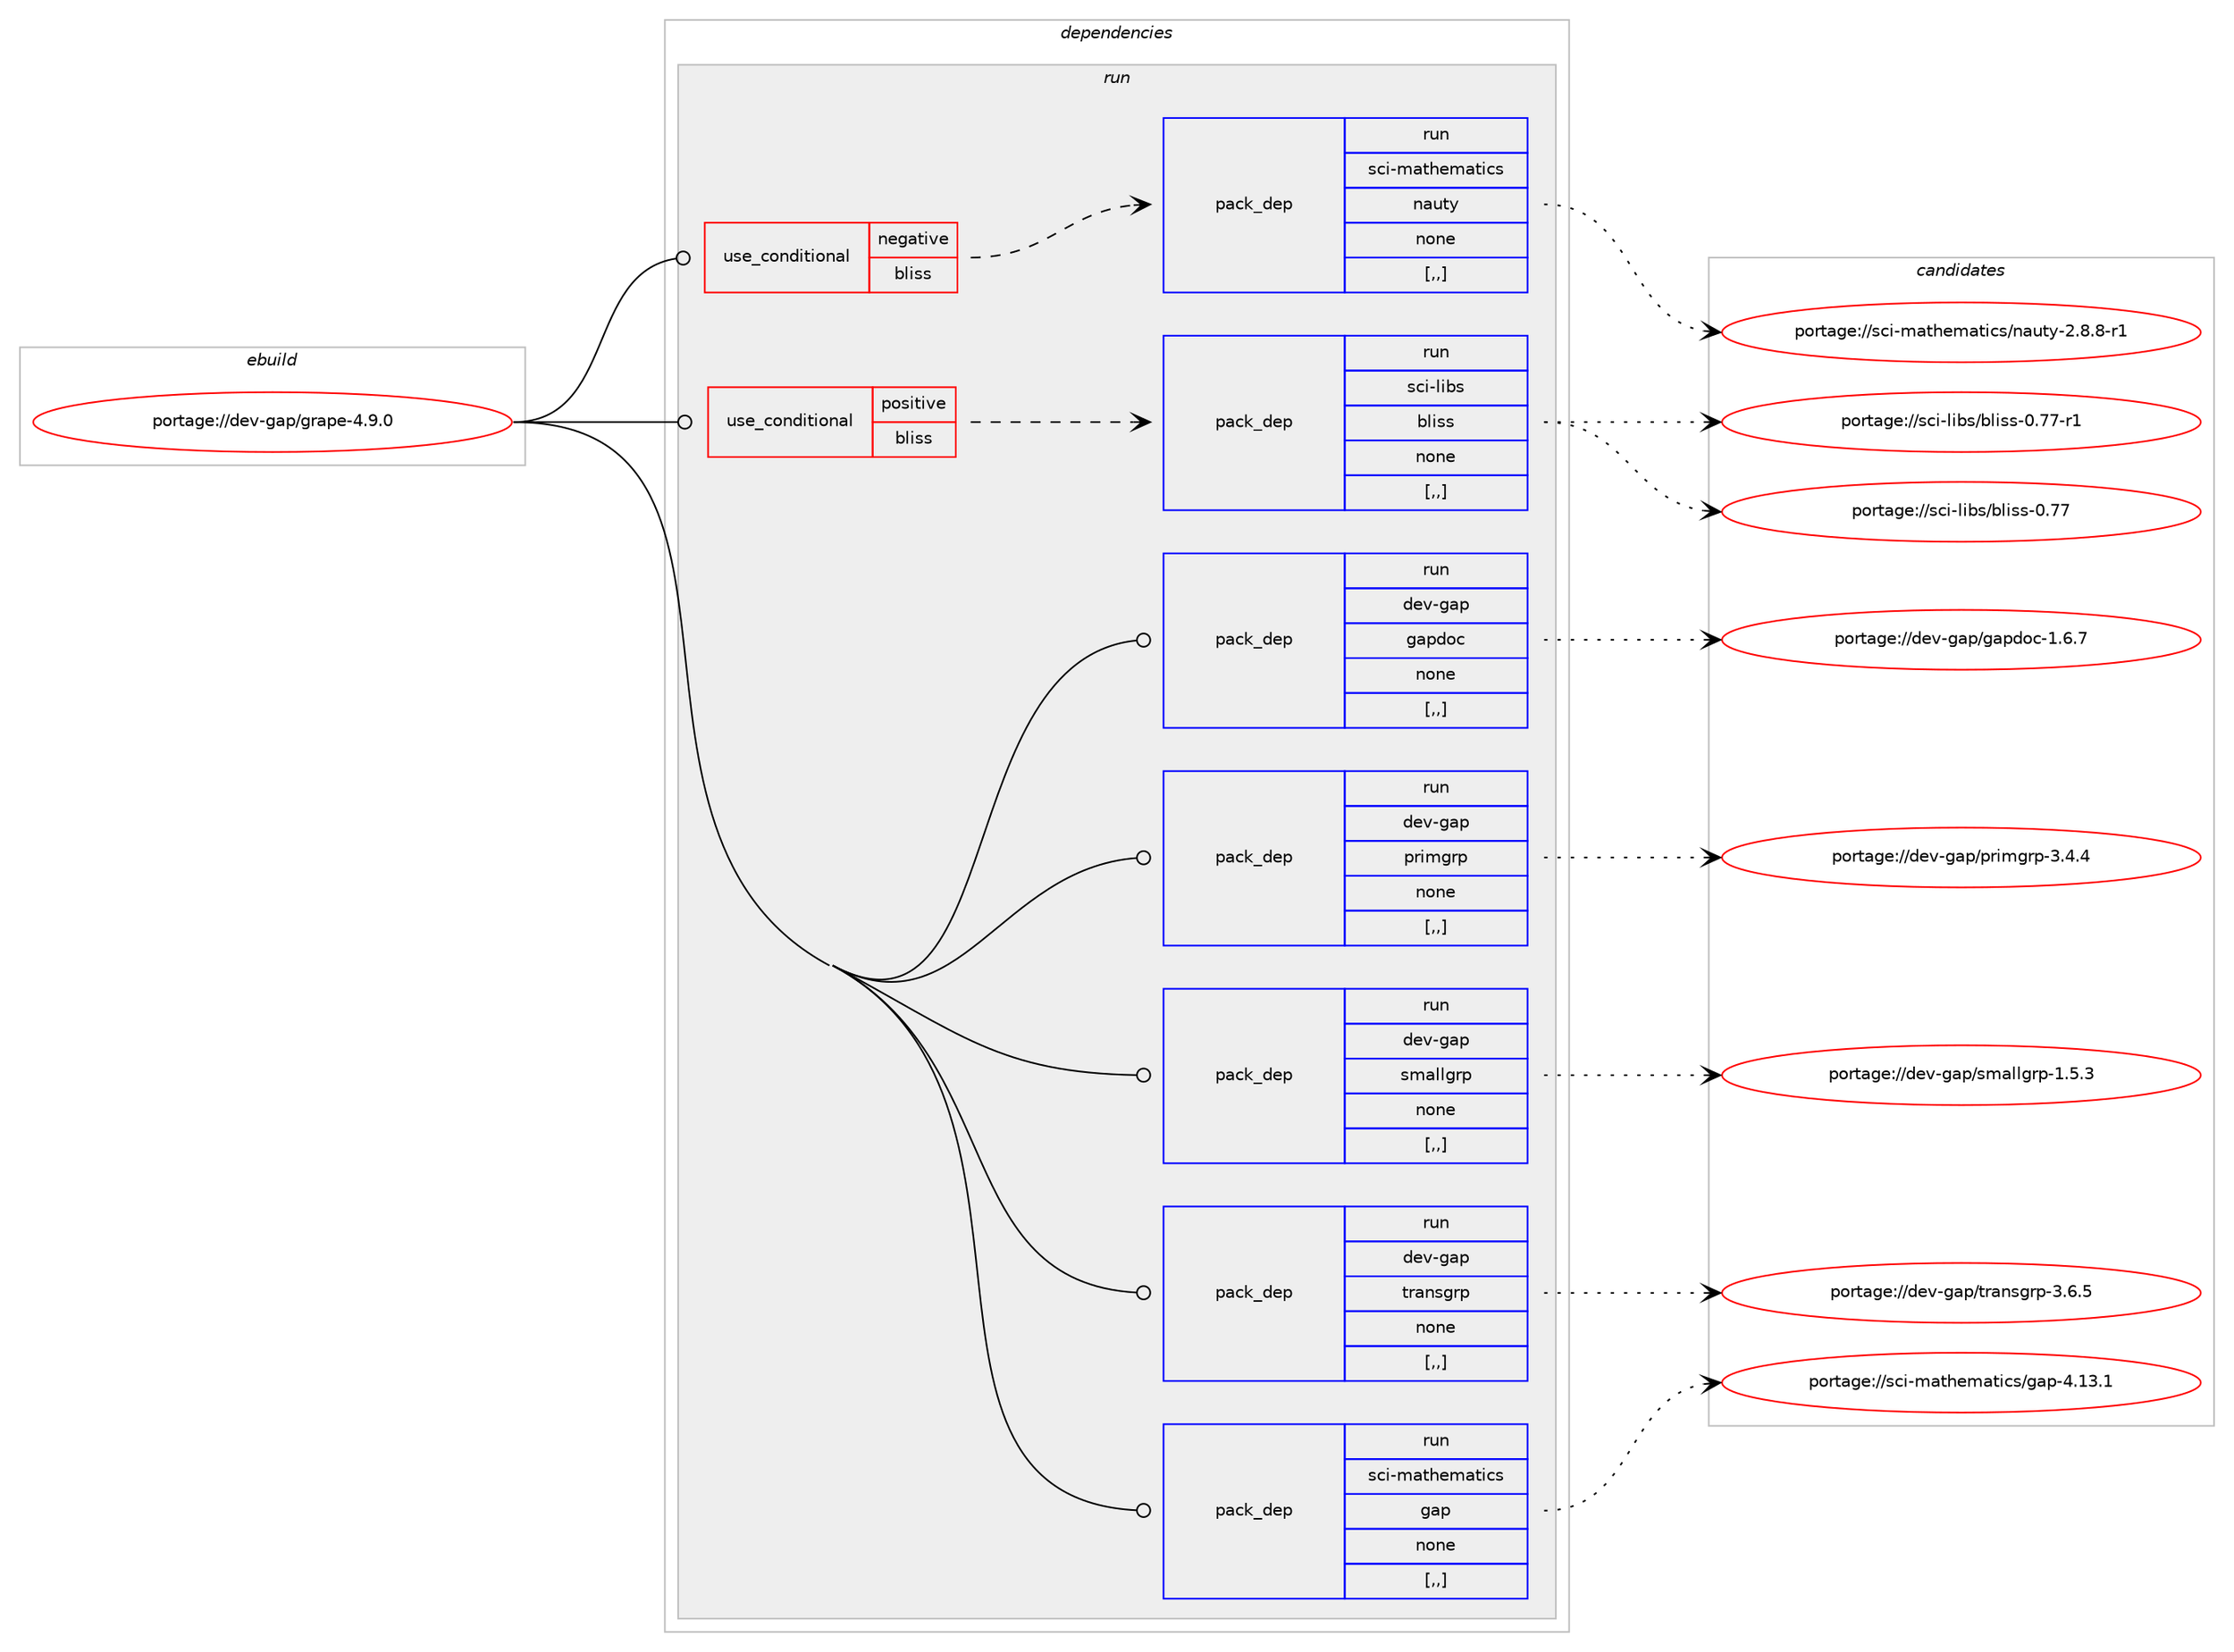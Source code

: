 digraph prolog {

# *************
# Graph options
# *************

newrank=true;
concentrate=true;
compound=true;
graph [rankdir=LR,fontname=Helvetica,fontsize=10,ranksep=1.5];#, ranksep=2.5, nodesep=0.2];
edge  [arrowhead=vee];
node  [fontname=Helvetica,fontsize=10];

# **********
# The ebuild
# **********

subgraph cluster_leftcol {
color=gray;
label=<<i>ebuild</i>>;
id [label="portage://dev-gap/grape-4.9.0", color=red, width=4, href="../dev-gap/grape-4.9.0.svg"];
}

# ****************
# The dependencies
# ****************

subgraph cluster_midcol {
color=gray;
label=<<i>dependencies</i>>;
subgraph cluster_compile {
fillcolor="#eeeeee";
style=filled;
label=<<i>compile</i>>;
}
subgraph cluster_compileandrun {
fillcolor="#eeeeee";
style=filled;
label=<<i>compile and run</i>>;
}
subgraph cluster_run {
fillcolor="#eeeeee";
style=filled;
label=<<i>run</i>>;
subgraph cond20027 {
dependency76035 [label=<<TABLE BORDER="0" CELLBORDER="1" CELLSPACING="0" CELLPADDING="4"><TR><TD ROWSPAN="3" CELLPADDING="10">use_conditional</TD></TR><TR><TD>negative</TD></TR><TR><TD>bliss</TD></TR></TABLE>>, shape=none, color=red];
subgraph pack55054 {
dependency76036 [label=<<TABLE BORDER="0" CELLBORDER="1" CELLSPACING="0" CELLPADDING="4" WIDTH="220"><TR><TD ROWSPAN="6" CELLPADDING="30">pack_dep</TD></TR><TR><TD WIDTH="110">run</TD></TR><TR><TD>sci-mathematics</TD></TR><TR><TD>nauty</TD></TR><TR><TD>none</TD></TR><TR><TD>[,,]</TD></TR></TABLE>>, shape=none, color=blue];
}
dependency76035:e -> dependency76036:w [weight=20,style="dashed",arrowhead="vee"];
}
id:e -> dependency76035:w [weight=20,style="solid",arrowhead="odot"];
subgraph cond20028 {
dependency76037 [label=<<TABLE BORDER="0" CELLBORDER="1" CELLSPACING="0" CELLPADDING="4"><TR><TD ROWSPAN="3" CELLPADDING="10">use_conditional</TD></TR><TR><TD>positive</TD></TR><TR><TD>bliss</TD></TR></TABLE>>, shape=none, color=red];
subgraph pack55055 {
dependency76038 [label=<<TABLE BORDER="0" CELLBORDER="1" CELLSPACING="0" CELLPADDING="4" WIDTH="220"><TR><TD ROWSPAN="6" CELLPADDING="30">pack_dep</TD></TR><TR><TD WIDTH="110">run</TD></TR><TR><TD>sci-libs</TD></TR><TR><TD>bliss</TD></TR><TR><TD>none</TD></TR><TR><TD>[,,]</TD></TR></TABLE>>, shape=none, color=blue];
}
dependency76037:e -> dependency76038:w [weight=20,style="dashed",arrowhead="vee"];
}
id:e -> dependency76037:w [weight=20,style="solid",arrowhead="odot"];
subgraph pack55056 {
dependency76039 [label=<<TABLE BORDER="0" CELLBORDER="1" CELLSPACING="0" CELLPADDING="4" WIDTH="220"><TR><TD ROWSPAN="6" CELLPADDING="30">pack_dep</TD></TR><TR><TD WIDTH="110">run</TD></TR><TR><TD>dev-gap</TD></TR><TR><TD>gapdoc</TD></TR><TR><TD>none</TD></TR><TR><TD>[,,]</TD></TR></TABLE>>, shape=none, color=blue];
}
id:e -> dependency76039:w [weight=20,style="solid",arrowhead="odot"];
subgraph pack55057 {
dependency76040 [label=<<TABLE BORDER="0" CELLBORDER="1" CELLSPACING="0" CELLPADDING="4" WIDTH="220"><TR><TD ROWSPAN="6" CELLPADDING="30">pack_dep</TD></TR><TR><TD WIDTH="110">run</TD></TR><TR><TD>dev-gap</TD></TR><TR><TD>primgrp</TD></TR><TR><TD>none</TD></TR><TR><TD>[,,]</TD></TR></TABLE>>, shape=none, color=blue];
}
id:e -> dependency76040:w [weight=20,style="solid",arrowhead="odot"];
subgraph pack55058 {
dependency76041 [label=<<TABLE BORDER="0" CELLBORDER="1" CELLSPACING="0" CELLPADDING="4" WIDTH="220"><TR><TD ROWSPAN="6" CELLPADDING="30">pack_dep</TD></TR><TR><TD WIDTH="110">run</TD></TR><TR><TD>dev-gap</TD></TR><TR><TD>smallgrp</TD></TR><TR><TD>none</TD></TR><TR><TD>[,,]</TD></TR></TABLE>>, shape=none, color=blue];
}
id:e -> dependency76041:w [weight=20,style="solid",arrowhead="odot"];
subgraph pack55059 {
dependency76042 [label=<<TABLE BORDER="0" CELLBORDER="1" CELLSPACING="0" CELLPADDING="4" WIDTH="220"><TR><TD ROWSPAN="6" CELLPADDING="30">pack_dep</TD></TR><TR><TD WIDTH="110">run</TD></TR><TR><TD>dev-gap</TD></TR><TR><TD>transgrp</TD></TR><TR><TD>none</TD></TR><TR><TD>[,,]</TD></TR></TABLE>>, shape=none, color=blue];
}
id:e -> dependency76042:w [weight=20,style="solid",arrowhead="odot"];
subgraph pack55060 {
dependency76043 [label=<<TABLE BORDER="0" CELLBORDER="1" CELLSPACING="0" CELLPADDING="4" WIDTH="220"><TR><TD ROWSPAN="6" CELLPADDING="30">pack_dep</TD></TR><TR><TD WIDTH="110">run</TD></TR><TR><TD>sci-mathematics</TD></TR><TR><TD>gap</TD></TR><TR><TD>none</TD></TR><TR><TD>[,,]</TD></TR></TABLE>>, shape=none, color=blue];
}
id:e -> dependency76043:w [weight=20,style="solid",arrowhead="odot"];
}
}

# **************
# The candidates
# **************

subgraph cluster_choices {
rank=same;
color=gray;
label=<<i>candidates</i>>;

subgraph choice55054 {
color=black;
nodesep=1;
choice115991054510997116104101109971161059911547110971171161214550465646564511449 [label="portage://sci-mathematics/nauty-2.8.8-r1", color=red, width=4,href="../sci-mathematics/nauty-2.8.8-r1.svg"];
dependency76036:e -> choice115991054510997116104101109971161059911547110971171161214550465646564511449:w [style=dotted,weight="100"];
}
subgraph choice55055 {
color=black;
nodesep=1;
choice115991054510810598115479810810511511545484655554511449 [label="portage://sci-libs/bliss-0.77-r1", color=red, width=4,href="../sci-libs/bliss-0.77-r1.svg"];
choice11599105451081059811547981081051151154548465555 [label="portage://sci-libs/bliss-0.77", color=red, width=4,href="../sci-libs/bliss-0.77.svg"];
dependency76038:e -> choice115991054510810598115479810810511511545484655554511449:w [style=dotted,weight="100"];
dependency76038:e -> choice11599105451081059811547981081051151154548465555:w [style=dotted,weight="100"];
}
subgraph choice55056 {
color=black;
nodesep=1;
choice1001011184510397112471039711210011199454946544655 [label="portage://dev-gap/gapdoc-1.6.7", color=red, width=4,href="../dev-gap/gapdoc-1.6.7.svg"];
dependency76039:e -> choice1001011184510397112471039711210011199454946544655:w [style=dotted,weight="100"];
}
subgraph choice55057 {
color=black;
nodesep=1;
choice100101118451039711247112114105109103114112455146524652 [label="portage://dev-gap/primgrp-3.4.4", color=red, width=4,href="../dev-gap/primgrp-3.4.4.svg"];
dependency76040:e -> choice100101118451039711247112114105109103114112455146524652:w [style=dotted,weight="100"];
}
subgraph choice55058 {
color=black;
nodesep=1;
choice10010111845103971124711510997108108103114112454946534651 [label="portage://dev-gap/smallgrp-1.5.3", color=red, width=4,href="../dev-gap/smallgrp-1.5.3.svg"];
dependency76041:e -> choice10010111845103971124711510997108108103114112454946534651:w [style=dotted,weight="100"];
}
subgraph choice55059 {
color=black;
nodesep=1;
choice10010111845103971124711611497110115103114112455146544653 [label="portage://dev-gap/transgrp-3.6.5", color=red, width=4,href="../dev-gap/transgrp-3.6.5.svg"];
dependency76042:e -> choice10010111845103971124711611497110115103114112455146544653:w [style=dotted,weight="100"];
}
subgraph choice55060 {
color=black;
nodesep=1;
choice1159910545109971161041011099711610599115471039711245524649514649 [label="portage://sci-mathematics/gap-4.13.1", color=red, width=4,href="../sci-mathematics/gap-4.13.1.svg"];
dependency76043:e -> choice1159910545109971161041011099711610599115471039711245524649514649:w [style=dotted,weight="100"];
}
}

}
